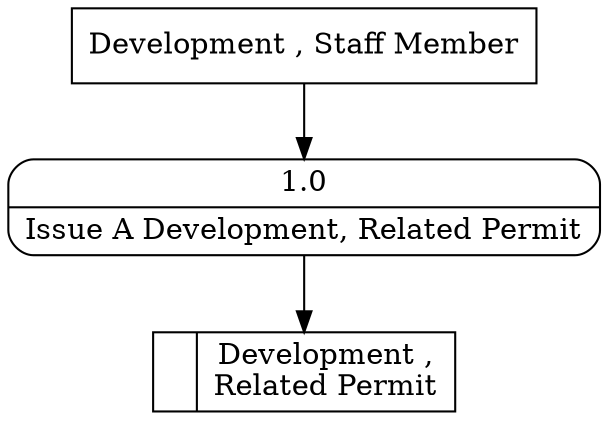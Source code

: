 digraph dfd2{ 
node[shape=record]
200 [label="<f0>  |<f1> Development ,\nRelated Permit " ];
201 [label="Development , Staff Member" shape=box];
202 [label="{<f0> 1.0|<f1> Issue A Development, Related Permit }" shape=Mrecord];
201 -> 202
202 -> 200
}